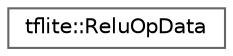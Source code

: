 digraph "Graphical Class Hierarchy"
{
 // LATEX_PDF_SIZE
  bgcolor="transparent";
  edge [fontname=Helvetica,fontsize=10,labelfontname=Helvetica,labelfontsize=10];
  node [fontname=Helvetica,fontsize=10,shape=box,height=0.2,width=0.4];
  rankdir="LR";
  Node0 [id="Node000000",label="tflite::ReluOpData",height=0.2,width=0.4,color="grey40", fillcolor="white", style="filled",URL="$structtflite_1_1_relu_op_data.html",tooltip=" "];
}
